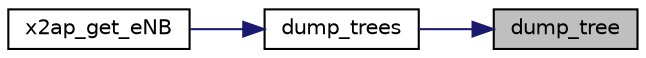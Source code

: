 digraph "dump_tree"
{
 // LATEX_PDF_SIZE
  edge [fontname="Helvetica",fontsize="10",labelfontname="Helvetica",labelfontsize="10"];
  node [fontname="Helvetica",fontsize="10",shape=record];
  rankdir="RL";
  Node1 [label="dump_tree",height=0.2,width=0.4,color="black", fillcolor="grey75", style="filled", fontcolor="black",tooltip=" "];
  Node1 -> Node2 [dir="back",color="midnightblue",fontsize="10",style="solid",fontname="Helvetica"];
  Node2 [label="dump_trees",height=0.2,width=0.4,color="black", fillcolor="white", style="filled",URL="$x2ap__eNB__management__procedures_8h.html#a0a970f35038de36c9a484e951e3dc86f",tooltip=" "];
  Node2 -> Node3 [dir="back",color="midnightblue",fontsize="10",style="solid",fontname="Helvetica"];
  Node3 [label="x2ap_get_eNB",height=0.2,width=0.4,color="black", fillcolor="white", style="filled",URL="$x2ap__eNB__management__procedures_8h.html#a946ed3d5b808cb018b4e59629bc0a93d",tooltip=" "];
}

